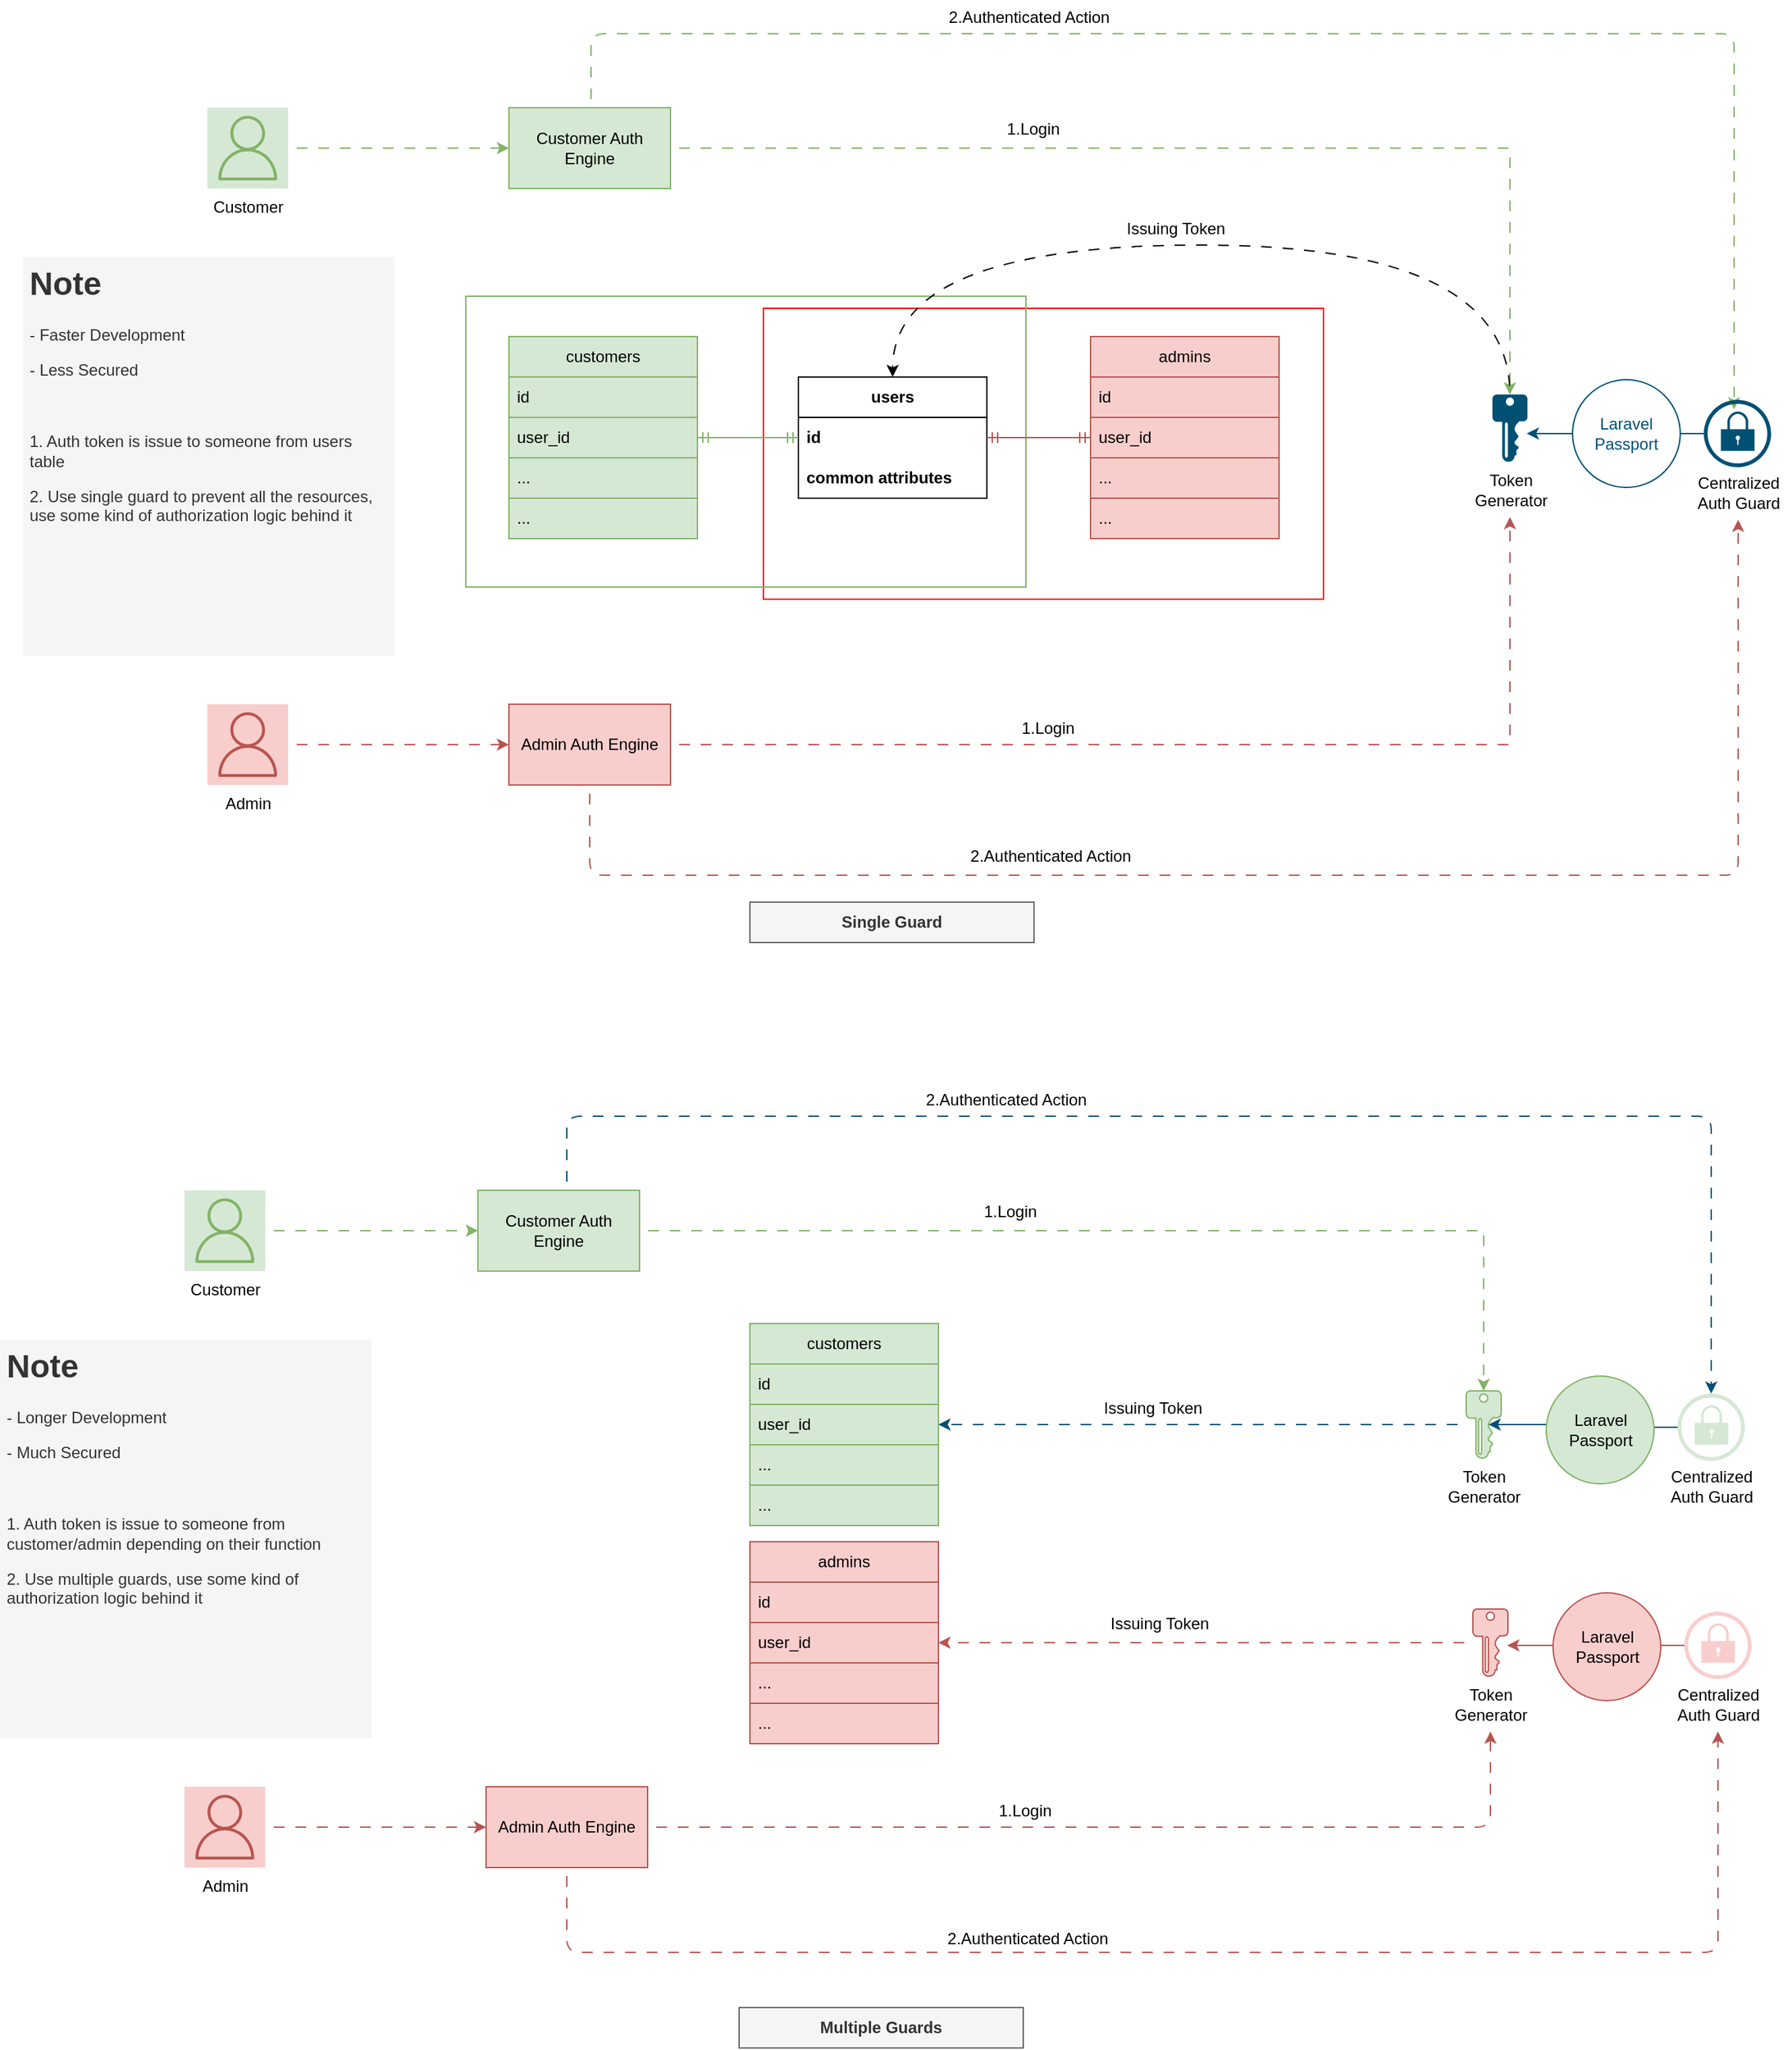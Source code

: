 <mxfile version="20.6.1" type="device"><diagram id="7VsxUkJLq-UNggSDl93x" name="Authentication"><mxGraphModel dx="1826" dy="773" grid="0" gridSize="16" guides="1" tooltips="1" connect="1" arrows="1" fold="1" page="0" pageScale="1" pageWidth="1169" pageHeight="827" math="0" shadow="0"><root><UserObject label="" animation="show u7_mKnSId3BtWsHqWrX--9 fade&#10;wait 1000&#10;show u7_mKnSId3BtWsHqWrX--41 fade&#10;wait 1000&#10;" id="0"><mxCell/></UserObject><mxCell id="1" parent="0"/><mxCell id="u7_mKnSId3BtWsHqWrX--27" value="" style="rounded=0;whiteSpace=wrap;html=1;fillColor=none;strokeColor=#FF0000;" parent="1" vertex="1"><mxGeometry x="429" y="449" width="416" height="216" as="geometry"/></mxCell><mxCell id="u7_mKnSId3BtWsHqWrX--24" value="" style="rounded=0;whiteSpace=wrap;html=1;fillColor=none;strokeColor=#82B366;" parent="1" vertex="1"><mxGeometry x="208" y="440" width="416" height="216" as="geometry"/></mxCell><mxCell id="u7_mKnSId3BtWsHqWrX--1" value="&lt;b&gt;users&lt;/b&gt;" style="swimlane;fontStyle=0;childLayout=stackLayout;horizontal=1;startSize=30;horizontalStack=0;resizeParent=1;resizeParentMax=0;resizeLast=0;collapsible=1;marginBottom=0;whiteSpace=wrap;html=1;" parent="1" vertex="1"><mxGeometry x="455" y="500" width="140" height="90" as="geometry"/></mxCell><mxCell id="u7_mKnSId3BtWsHqWrX--2" value="&lt;b&gt;id&lt;/b&gt;" style="text;strokeColor=none;fillColor=none;align=left;verticalAlign=middle;spacingLeft=4;spacingRight=4;overflow=hidden;points=[[0,0.5],[1,0.5]];portConstraint=eastwest;rotatable=0;whiteSpace=wrap;html=1;" parent="u7_mKnSId3BtWsHqWrX--1" vertex="1"><mxGeometry y="30" width="140" height="30" as="geometry"/></mxCell><mxCell id="u7_mKnSId3BtWsHqWrX--3" value="&lt;b&gt;common attributes&lt;/b&gt;" style="text;strokeColor=none;fillColor=none;align=left;verticalAlign=middle;spacingLeft=4;spacingRight=4;overflow=hidden;points=[[0,0.5],[1,0.5]];portConstraint=eastwest;rotatable=0;whiteSpace=wrap;html=1;" parent="u7_mKnSId3BtWsHqWrX--1" vertex="1"><mxGeometry y="60" width="140" height="30" as="geometry"/></mxCell><mxCell id="u7_mKnSId3BtWsHqWrX--9" style="edgeStyle=orthogonalEdgeStyle;rounded=0;orthogonalLoop=1;jettySize=auto;html=1;entryX=0;entryY=0.5;entryDx=0;entryDy=0;fillColor=#d5e8d4;strokeColor=#82b366;flowAnimation=1;" parent="1" source="u7_mKnSId3BtWsHqWrX--6" target="u7_mKnSId3BtWsHqWrX--8" edge="1"><mxGeometry relative="1" as="geometry"/></mxCell><mxCell id="u7_mKnSId3BtWsHqWrX--6" value="Customer" style="sketch=0;outlineConnect=0;strokeColor=#82b366;fillColor=#d5e8d4;dashed=0;verticalLabelPosition=bottom;verticalAlign=top;align=center;html=1;fontSize=12;fontStyle=0;aspect=fixed;shape=mxgraph.aws4.resourceIcon;resIcon=mxgraph.aws4.user;" parent="1" vertex="1"><mxGeometry x="16" y="300" width="60" height="60" as="geometry"/></mxCell><mxCell id="Su6Qypzqp3jDOABbKxJ--6" style="edgeStyle=orthogonalEdgeStyle;rounded=0;orthogonalLoop=1;jettySize=auto;html=1;entryX=0.5;entryY=0;entryDx=0;entryDy=0;entryPerimeter=0;fillColor=#d5e8d4;strokeColor=#82b366;flowAnimation=1;" edge="1" parent="1" source="u7_mKnSId3BtWsHqWrX--8" target="Su6Qypzqp3jDOABbKxJ--3"><mxGeometry relative="1" as="geometry"/></mxCell><mxCell id="Su6Qypzqp3jDOABbKxJ--13" style="edgeStyle=orthogonalEdgeStyle;rounded=1;orthogonalLoop=1;jettySize=auto;html=1;entryX=0.43;entryY=0.14;entryDx=0;entryDy=0;entryPerimeter=0;flowAnimation=1;fillColor=#d5e8d4;strokeColor=#82b366;" edge="1" parent="1"><mxGeometry relative="1" as="geometry"><mxPoint x="301" y="300" as="sourcePoint"/><mxPoint x="1150" y="524" as="targetPoint"/><Array as="points"><mxPoint x="301" y="245"/><mxPoint x="1150" y="245"/></Array></mxGeometry></mxCell><mxCell id="u7_mKnSId3BtWsHqWrX--8" value="Customer Auth Engine" style="rounded=0;whiteSpace=wrap;html=1;fillColor=#d5e8d4;strokeColor=#82b366;" parent="1" vertex="1"><mxGeometry x="240" y="300" width="120" height="60" as="geometry"/></mxCell><mxCell id="u7_mKnSId3BtWsHqWrX--10" value="customers" style="swimlane;fontStyle=0;childLayout=stackLayout;horizontal=1;startSize=30;horizontalStack=0;resizeParent=1;resizeParentMax=0;resizeLast=0;collapsible=1;marginBottom=0;whiteSpace=wrap;html=1;fillColor=#d5e8d4;strokeColor=#82b366;" parent="1" vertex="1"><mxGeometry x="240" y="470" width="140" height="150" as="geometry"/></mxCell><mxCell id="u7_mKnSId3BtWsHqWrX--11" value="id" style="text;strokeColor=#82b366;fillColor=#d5e8d4;align=left;verticalAlign=middle;spacingLeft=4;spacingRight=4;overflow=hidden;points=[[0,0.5],[1,0.5]];portConstraint=eastwest;rotatable=0;whiteSpace=wrap;html=1;" parent="u7_mKnSId3BtWsHqWrX--10" vertex="1"><mxGeometry y="30" width="140" height="30" as="geometry"/></mxCell><mxCell id="u7_mKnSId3BtWsHqWrX--12" value="user_id" style="text;strokeColor=#82b366;fillColor=#d5e8d4;align=left;verticalAlign=middle;spacingLeft=4;spacingRight=4;overflow=hidden;points=[[0,0.5],[1,0.5]];portConstraint=eastwest;rotatable=0;whiteSpace=wrap;html=1;" parent="u7_mKnSId3BtWsHqWrX--10" vertex="1"><mxGeometry y="60" width="140" height="30" as="geometry"/></mxCell><mxCell id="u7_mKnSId3BtWsHqWrX--14" value="..." style="text;strokeColor=#82b366;fillColor=#d5e8d4;align=left;verticalAlign=middle;spacingLeft=4;spacingRight=4;overflow=hidden;points=[[0,0.5],[1,0.5]];portConstraint=eastwest;rotatable=0;whiteSpace=wrap;html=1;" parent="u7_mKnSId3BtWsHqWrX--10" vertex="1"><mxGeometry y="90" width="140" height="30" as="geometry"/></mxCell><mxCell id="u7_mKnSId3BtWsHqWrX--13" value="..." style="text;strokeColor=#82b366;fillColor=#d5e8d4;align=left;verticalAlign=middle;spacingLeft=4;spacingRight=4;overflow=hidden;points=[[0,0.5],[1,0.5]];portConstraint=eastwest;rotatable=0;whiteSpace=wrap;html=1;" parent="u7_mKnSId3BtWsHqWrX--10" vertex="1"><mxGeometry y="120" width="140" height="30" as="geometry"/></mxCell><mxCell id="u7_mKnSId3BtWsHqWrX--15" value="admins" style="swimlane;fontStyle=0;childLayout=stackLayout;horizontal=1;startSize=30;horizontalStack=0;resizeParent=1;resizeParentMax=0;resizeLast=0;collapsible=1;marginBottom=0;whiteSpace=wrap;html=1;fillColor=#f8cecc;strokeColor=#b85450;" parent="1" vertex="1"><mxGeometry x="672" y="470" width="140" height="150" as="geometry"/></mxCell><mxCell id="u7_mKnSId3BtWsHqWrX--16" value="id" style="text;strokeColor=#b85450;fillColor=#f8cecc;align=left;verticalAlign=middle;spacingLeft=4;spacingRight=4;overflow=hidden;points=[[0,0.5],[1,0.5]];portConstraint=eastwest;rotatable=0;whiteSpace=wrap;html=1;" parent="u7_mKnSId3BtWsHqWrX--15" vertex="1"><mxGeometry y="30" width="140" height="30" as="geometry"/></mxCell><mxCell id="u7_mKnSId3BtWsHqWrX--17" value="user_id" style="text;strokeColor=#b85450;fillColor=#f8cecc;align=left;verticalAlign=middle;spacingLeft=4;spacingRight=4;overflow=hidden;points=[[0,0.5],[1,0.5]];portConstraint=eastwest;rotatable=0;whiteSpace=wrap;html=1;" parent="u7_mKnSId3BtWsHqWrX--15" vertex="1"><mxGeometry y="60" width="140" height="30" as="geometry"/></mxCell><mxCell id="u7_mKnSId3BtWsHqWrX--18" value="..." style="text;strokeColor=#b85450;fillColor=#f8cecc;align=left;verticalAlign=middle;spacingLeft=4;spacingRight=4;overflow=hidden;points=[[0,0.5],[1,0.5]];portConstraint=eastwest;rotatable=0;whiteSpace=wrap;html=1;" parent="u7_mKnSId3BtWsHqWrX--15" vertex="1"><mxGeometry y="90" width="140" height="30" as="geometry"/></mxCell><mxCell id="u7_mKnSId3BtWsHqWrX--19" value="..." style="text;strokeColor=#b85450;fillColor=#f8cecc;align=left;verticalAlign=middle;spacingLeft=4;spacingRight=4;overflow=hidden;points=[[0,0.5],[1,0.5]];portConstraint=eastwest;rotatable=0;whiteSpace=wrap;html=1;" parent="u7_mKnSId3BtWsHqWrX--15" vertex="1"><mxGeometry y="120" width="140" height="30" as="geometry"/></mxCell><mxCell id="u7_mKnSId3BtWsHqWrX--21" value="" style="edgeStyle=entityRelationEdgeStyle;fontSize=12;html=1;endArrow=ERmandOne;startArrow=ERmandOne;rounded=0;entryX=0;entryY=0.5;entryDx=0;entryDy=0;exitX=1;exitY=0.5;exitDx=0;exitDy=0;fillColor=#d5e8d4;strokeColor=#82b366;flowAnimation=0;" parent="1" source="u7_mKnSId3BtWsHqWrX--12" target="u7_mKnSId3BtWsHqWrX--2" edge="1"><mxGeometry width="100" height="100" relative="1" as="geometry"><mxPoint x="495" y="690" as="sourcePoint"/><mxPoint x="595" y="590" as="targetPoint"/></mxGeometry></mxCell><mxCell id="u7_mKnSId3BtWsHqWrX--22" value="" style="edgeStyle=entityRelationEdgeStyle;fontSize=12;html=1;endArrow=ERmandOne;startArrow=ERmandOne;rounded=0;entryX=1;entryY=0.5;entryDx=0;entryDy=0;exitX=0;exitY=0.5;exitDx=0;exitDy=0;flowAnimation=0;fillColor=#f8cecc;strokeColor=#b85450;" parent="1" source="u7_mKnSId3BtWsHqWrX--17" target="u7_mKnSId3BtWsHqWrX--2" edge="1"><mxGeometry width="100" height="100" relative="1" as="geometry"><mxPoint x="365" y="555" as="sourcePoint"/><mxPoint x="465" y="435" as="targetPoint"/></mxGeometry></mxCell><mxCell id="u7_mKnSId3BtWsHqWrX--28" style="edgeStyle=orthogonalEdgeStyle;rounded=0;orthogonalLoop=1;jettySize=auto;html=1;entryX=0;entryY=0.5;entryDx=0;entryDy=0;fillColor=#f8cecc;strokeColor=#b85450;flowAnimation=1;" parent="1" source="u7_mKnSId3BtWsHqWrX--29" target="u7_mKnSId3BtWsHqWrX--30" edge="1"><mxGeometry relative="1" as="geometry"/></mxCell><mxCell id="u7_mKnSId3BtWsHqWrX--29" value="Admin" style="sketch=0;outlineConnect=0;strokeColor=#b85450;fillColor=#f8cecc;dashed=0;verticalLabelPosition=bottom;verticalAlign=top;align=center;html=1;fontSize=12;fontStyle=0;aspect=fixed;shape=mxgraph.aws4.resourceIcon;resIcon=mxgraph.aws4.user;" parent="1" vertex="1"><mxGeometry x="16" y="743" width="60" height="60" as="geometry"/></mxCell><mxCell id="u7_mKnSId3BtWsHqWrX--42" style="edgeStyle=orthogonalEdgeStyle;rounded=0;orthogonalLoop=1;jettySize=auto;html=1;flowAnimation=1;fillColor=#f8cecc;strokeColor=#b85450;" parent="1" source="u7_mKnSId3BtWsHqWrX--30" target="u7_mKnSId3BtWsHqWrX--37" edge="1"><mxGeometry relative="1" as="geometry"/></mxCell><mxCell id="Su6Qypzqp3jDOABbKxJ--12" style="edgeStyle=orthogonalEdgeStyle;orthogonalLoop=1;jettySize=auto;html=1;rounded=1;flowAnimation=1;fillColor=#f8cecc;strokeColor=#b85450;" edge="1" parent="1" source="u7_mKnSId3BtWsHqWrX--30" target="Su6Qypzqp3jDOABbKxJ--9"><mxGeometry relative="1" as="geometry"><Array as="points"><mxPoint x="300" y="870"/><mxPoint x="1153" y="870"/></Array></mxGeometry></mxCell><mxCell id="u7_mKnSId3BtWsHqWrX--30" value="Admin Auth Engine" style="rounded=0;whiteSpace=wrap;html=1;fillColor=#f8cecc;strokeColor=#b85450;" parent="1" vertex="1"><mxGeometry x="240" y="743" width="120" height="60" as="geometry"/></mxCell><mxCell id="u7_mKnSId3BtWsHqWrX--37" value="Token &lt;br&gt;Generator" style="text;html=1;align=center;verticalAlign=middle;resizable=0;points=[];autosize=1;strokeColor=none;fillColor=none;" parent="1" vertex="1"><mxGeometry x="947.5" y="563" width="72" height="41" as="geometry"/></mxCell><mxCell id="Su6Qypzqp3jDOABbKxJ--1" value="&lt;h1&gt;Note&lt;/h1&gt;&lt;p&gt;- Faster Development&lt;/p&gt;&lt;p&gt;- Less Secured&lt;/p&gt;&lt;p&gt;&lt;br&gt;&lt;/p&gt;&lt;p&gt;1. Auth token is issue to&amp;nbsp;&lt;span style=&quot;background-color: initial;&quot;&gt;someone from users table&lt;/span&gt;&lt;/p&gt;&lt;p&gt;&lt;span style=&quot;background-color: initial;&quot;&gt;2. Use single guard to prevent all the resources, use some kind of authorization logic behind it&lt;/span&gt;&lt;/p&gt;" style="text;html=1;strokeColor=none;fillColor=#f5f5f5;spacing=5;spacingTop=-20;whiteSpace=wrap;overflow=hidden;rounded=0;fontColor=#333333;" vertex="1" parent="1"><mxGeometry x="-121" y="411" width="276" height="296" as="geometry"/></mxCell><mxCell id="Su6Qypzqp3jDOABbKxJ--7" style="edgeStyle=orthogonalEdgeStyle;orthogonalLoop=1;jettySize=auto;html=1;entryX=0.5;entryY=0;entryDx=0;entryDy=0;curved=1;flowAnimation=1;" edge="1" parent="1" source="Su6Qypzqp3jDOABbKxJ--3" target="u7_mKnSId3BtWsHqWrX--1"><mxGeometry relative="1" as="geometry"><Array as="points"><mxPoint x="984" y="402"/><mxPoint x="525" y="402"/></Array></mxGeometry></mxCell><mxCell id="Su6Qypzqp3jDOABbKxJ--3" value="" style="sketch=0;aspect=fixed;pointerEvents=1;shadow=0;dashed=0;html=1;strokeColor=none;labelPosition=center;verticalLabelPosition=bottom;verticalAlign=top;align=center;fillColor=#005073;shape=mxgraph.mscae.enterprise.key_permissions" vertex="1" parent="1"><mxGeometry x="970.5" y="513" width="26" height="50" as="geometry"/></mxCell><mxCell id="Su6Qypzqp3jDOABbKxJ--11" style="edgeStyle=orthogonalEdgeStyle;curved=1;orthogonalLoop=1;jettySize=auto;html=1;entryX=0.981;entryY=0.58;entryDx=0;entryDy=0;entryPerimeter=0;strokeColor=#005073;" edge="1" parent="1" source="Su6Qypzqp3jDOABbKxJ--8" target="Su6Qypzqp3jDOABbKxJ--3"><mxGeometry relative="1" as="geometry"/></mxCell><mxCell id="Su6Qypzqp3jDOABbKxJ--8" value="" style="sketch=0;points=[[0.5,0,0],[1,0.5,0],[0.5,1,0],[0,0.5,0],[0.145,0.145,0],[0.856,0.145,0],[0.855,0.856,0],[0.145,0.855,0]];verticalLabelPosition=bottom;html=1;verticalAlign=top;aspect=fixed;align=center;pointerEvents=1;shape=mxgraph.cisco19.lock;fillColor=#005073;strokeColor=none;" vertex="1" parent="1"><mxGeometry x="1127.5" y="517" width="50" height="50" as="geometry"/></mxCell><mxCell id="Su6Qypzqp3jDOABbKxJ--9" value="Centralized &lt;br&gt;Auth Guard" style="text;html=1;align=center;verticalAlign=middle;resizable=0;points=[];autosize=1;strokeColor=none;fillColor=none;" vertex="1" parent="1"><mxGeometry x="1113" y="565" width="79" height="41" as="geometry"/></mxCell><mxCell id="Su6Qypzqp3jDOABbKxJ--14" value="1.Login" style="text;html=1;align=center;verticalAlign=middle;resizable=0;points=[];autosize=1;strokeColor=none;fillColor=none;" vertex="1" parent="1"><mxGeometry x="611" y="748" width="57" height="26" as="geometry"/></mxCell><mxCell id="Su6Qypzqp3jDOABbKxJ--15" value="1.Login" style="text;html=1;align=center;verticalAlign=middle;resizable=0;points=[];autosize=1;strokeColor=none;fillColor=none;" vertex="1" parent="1"><mxGeometry x="600" y="303" width="57" height="26" as="geometry"/></mxCell><mxCell id="Su6Qypzqp3jDOABbKxJ--16" value="Laravel Passport" style="ellipse;whiteSpace=wrap;html=1;aspect=fixed;strokeColor=#005073;fontColor=#005073;" vertex="1" parent="1"><mxGeometry x="1030" y="502" width="80" height="80" as="geometry"/></mxCell><mxCell id="Su6Qypzqp3jDOABbKxJ--17" value="2.Authenticated Action" style="text;html=1;align=center;verticalAlign=middle;resizable=0;points=[];autosize=1;strokeColor=none;fillColor=none;" vertex="1" parent="1"><mxGeometry x="557" y="220" width="137" height="26" as="geometry"/></mxCell><mxCell id="Su6Qypzqp3jDOABbKxJ--18" value="2.Authenticated Action" style="text;html=1;align=center;verticalAlign=middle;resizable=0;points=[];autosize=1;strokeColor=none;fillColor=none;" vertex="1" parent="1"><mxGeometry x="573" y="843" width="137" height="26" as="geometry"/></mxCell><mxCell id="Su6Qypzqp3jDOABbKxJ--19" value="Issuing Token" style="text;html=1;align=center;verticalAlign=middle;resizable=0;points=[];autosize=1;strokeColor=none;fillColor=none;fontColor=#000000;" vertex="1" parent="1"><mxGeometry x="689" y="377" width="91" height="26" as="geometry"/></mxCell><mxCell id="Su6Qypzqp3jDOABbKxJ--65" style="edgeStyle=orthogonalEdgeStyle;rounded=0;orthogonalLoop=1;jettySize=auto;html=1;entryX=0;entryY=0.5;entryDx=0;entryDy=0;fillColor=#d5e8d4;strokeColor=#82b366;flowAnimation=1;" edge="1" parent="1" source="Su6Qypzqp3jDOABbKxJ--66" target="Su6Qypzqp3jDOABbKxJ--69"><mxGeometry relative="1" as="geometry"/></mxCell><mxCell id="Su6Qypzqp3jDOABbKxJ--66" value="Customer" style="sketch=0;outlineConnect=0;strokeColor=#82b366;fillColor=#d5e8d4;dashed=0;verticalLabelPosition=bottom;verticalAlign=top;align=center;html=1;fontSize=12;fontStyle=0;aspect=fixed;shape=mxgraph.aws4.resourceIcon;resIcon=mxgraph.aws4.user;" vertex="1" parent="1"><mxGeometry x="-1" y="1104" width="60" height="60" as="geometry"/></mxCell><mxCell id="Su6Qypzqp3jDOABbKxJ--67" style="edgeStyle=orthogonalEdgeStyle;rounded=0;orthogonalLoop=1;jettySize=auto;html=1;entryX=0.5;entryY=0;entryDx=0;entryDy=0;entryPerimeter=0;fillColor=#d5e8d4;strokeColor=#82b366;flowAnimation=1;" edge="1" parent="1" source="Su6Qypzqp3jDOABbKxJ--69" target="Su6Qypzqp3jDOABbKxJ--90"><mxGeometry relative="1" as="geometry"/></mxCell><mxCell id="Su6Qypzqp3jDOABbKxJ--106" style="edgeStyle=orthogonalEdgeStyle;rounded=1;orthogonalLoop=1;jettySize=auto;html=1;entryX=0.5;entryY=0;entryDx=0;entryDy=0;entryPerimeter=0;strokeColor=#005073;fontColor=#000000;flowAnimation=1;" edge="1" parent="1" source="Su6Qypzqp3jDOABbKxJ--69" target="Su6Qypzqp3jDOABbKxJ--92"><mxGeometry relative="1" as="geometry"><Array as="points"><mxPoint x="283" y="1049"/><mxPoint x="1133" y="1049"/></Array></mxGeometry></mxCell><mxCell id="Su6Qypzqp3jDOABbKxJ--69" value="Customer Auth Engine" style="rounded=0;whiteSpace=wrap;html=1;fillColor=#d5e8d4;strokeColor=#82b366;" vertex="1" parent="1"><mxGeometry x="217" y="1104" width="120" height="60" as="geometry"/></mxCell><mxCell id="Su6Qypzqp3jDOABbKxJ--70" value="customers" style="swimlane;fontStyle=0;childLayout=stackLayout;horizontal=1;startSize=30;horizontalStack=0;resizeParent=1;resizeParentMax=0;resizeLast=0;collapsible=1;marginBottom=0;whiteSpace=wrap;html=1;fillColor=#d5e8d4;strokeColor=#82b366;" vertex="1" parent="1"><mxGeometry x="419" y="1203" width="140" height="150" as="geometry"/></mxCell><mxCell id="Su6Qypzqp3jDOABbKxJ--71" value="id" style="text;strokeColor=#82b366;fillColor=#d5e8d4;align=left;verticalAlign=middle;spacingLeft=4;spacingRight=4;overflow=hidden;points=[[0,0.5],[1,0.5]];portConstraint=eastwest;rotatable=0;whiteSpace=wrap;html=1;" vertex="1" parent="Su6Qypzqp3jDOABbKxJ--70"><mxGeometry y="30" width="140" height="30" as="geometry"/></mxCell><mxCell id="Su6Qypzqp3jDOABbKxJ--72" value="user_id" style="text;strokeColor=#82b366;fillColor=#d5e8d4;align=left;verticalAlign=middle;spacingLeft=4;spacingRight=4;overflow=hidden;points=[[0,0.5],[1,0.5]];portConstraint=eastwest;rotatable=0;whiteSpace=wrap;html=1;" vertex="1" parent="Su6Qypzqp3jDOABbKxJ--70"><mxGeometry y="60" width="140" height="30" as="geometry"/></mxCell><mxCell id="Su6Qypzqp3jDOABbKxJ--73" value="..." style="text;strokeColor=#82b366;fillColor=#d5e8d4;align=left;verticalAlign=middle;spacingLeft=4;spacingRight=4;overflow=hidden;points=[[0,0.5],[1,0.5]];portConstraint=eastwest;rotatable=0;whiteSpace=wrap;html=1;" vertex="1" parent="Su6Qypzqp3jDOABbKxJ--70"><mxGeometry y="90" width="140" height="30" as="geometry"/></mxCell><mxCell id="Su6Qypzqp3jDOABbKxJ--74" value="..." style="text;strokeColor=#82b366;fillColor=#d5e8d4;align=left;verticalAlign=middle;spacingLeft=4;spacingRight=4;overflow=hidden;points=[[0,0.5],[1,0.5]];portConstraint=eastwest;rotatable=0;whiteSpace=wrap;html=1;" vertex="1" parent="Su6Qypzqp3jDOABbKxJ--70"><mxGeometry y="120" width="140" height="30" as="geometry"/></mxCell><mxCell id="Su6Qypzqp3jDOABbKxJ--75" value="admins" style="swimlane;fontStyle=0;childLayout=stackLayout;horizontal=1;startSize=30;horizontalStack=0;resizeParent=1;resizeParentMax=0;resizeLast=0;collapsible=1;marginBottom=0;whiteSpace=wrap;html=1;fillColor=#f8cecc;strokeColor=#b85450;" vertex="1" parent="1"><mxGeometry x="419" y="1365" width="140" height="150" as="geometry"/></mxCell><mxCell id="Su6Qypzqp3jDOABbKxJ--76" value="id" style="text;strokeColor=#b85450;fillColor=#f8cecc;align=left;verticalAlign=middle;spacingLeft=4;spacingRight=4;overflow=hidden;points=[[0,0.5],[1,0.5]];portConstraint=eastwest;rotatable=0;whiteSpace=wrap;html=1;" vertex="1" parent="Su6Qypzqp3jDOABbKxJ--75"><mxGeometry y="30" width="140" height="30" as="geometry"/></mxCell><mxCell id="Su6Qypzqp3jDOABbKxJ--77" value="user_id" style="text;strokeColor=#b85450;fillColor=#f8cecc;align=left;verticalAlign=middle;spacingLeft=4;spacingRight=4;overflow=hidden;points=[[0,0.5],[1,0.5]];portConstraint=eastwest;rotatable=0;whiteSpace=wrap;html=1;" vertex="1" parent="Su6Qypzqp3jDOABbKxJ--75"><mxGeometry y="60" width="140" height="30" as="geometry"/></mxCell><mxCell id="Su6Qypzqp3jDOABbKxJ--78" value="..." style="text;strokeColor=#b85450;fillColor=#f8cecc;align=left;verticalAlign=middle;spacingLeft=4;spacingRight=4;overflow=hidden;points=[[0,0.5],[1,0.5]];portConstraint=eastwest;rotatable=0;whiteSpace=wrap;html=1;" vertex="1" parent="Su6Qypzqp3jDOABbKxJ--75"><mxGeometry y="90" width="140" height="30" as="geometry"/></mxCell><mxCell id="Su6Qypzqp3jDOABbKxJ--79" value="..." style="text;strokeColor=#b85450;fillColor=#f8cecc;align=left;verticalAlign=middle;spacingLeft=4;spacingRight=4;overflow=hidden;points=[[0,0.5],[1,0.5]];portConstraint=eastwest;rotatable=0;whiteSpace=wrap;html=1;" vertex="1" parent="Su6Qypzqp3jDOABbKxJ--75"><mxGeometry y="120" width="140" height="30" as="geometry"/></mxCell><mxCell id="Su6Qypzqp3jDOABbKxJ--82" style="edgeStyle=orthogonalEdgeStyle;rounded=0;orthogonalLoop=1;jettySize=auto;html=1;entryX=0;entryY=0.5;entryDx=0;entryDy=0;fillColor=#f8cecc;strokeColor=#b85450;flowAnimation=1;" edge="1" parent="1" source="Su6Qypzqp3jDOABbKxJ--83" target="Su6Qypzqp3jDOABbKxJ--86"><mxGeometry relative="1" as="geometry"/></mxCell><mxCell id="Su6Qypzqp3jDOABbKxJ--83" value="Admin" style="sketch=0;outlineConnect=0;strokeColor=#b85450;fillColor=#f8cecc;dashed=0;verticalLabelPosition=bottom;verticalAlign=top;align=center;html=1;fontSize=12;fontStyle=0;aspect=fixed;shape=mxgraph.aws4.resourceIcon;resIcon=mxgraph.aws4.user;" vertex="1" parent="1"><mxGeometry x="-1" y="1547" width="60" height="60" as="geometry"/></mxCell><mxCell id="Su6Qypzqp3jDOABbKxJ--107" style="edgeStyle=orthogonalEdgeStyle;rounded=1;orthogonalLoop=1;jettySize=auto;html=1;strokeColor=#b85450;fontColor=#000000;flowAnimation=1;fillColor=#f8cecc;" edge="1" parent="1" source="Su6Qypzqp3jDOABbKxJ--86" target="Su6Qypzqp3jDOABbKxJ--100"><mxGeometry relative="1" as="geometry"/></mxCell><mxCell id="Su6Qypzqp3jDOABbKxJ--108" style="edgeStyle=orthogonalEdgeStyle;rounded=1;orthogonalLoop=1;jettySize=auto;html=1;strokeColor=#b85450;fontColor=#000000;flowAnimation=1;fillColor=#f8cecc;" edge="1" parent="1" source="Su6Qypzqp3jDOABbKxJ--86" target="Su6Qypzqp3jDOABbKxJ--104"><mxGeometry relative="1" as="geometry"><Array as="points"><mxPoint x="283" y="1670"/><mxPoint x="1138" y="1670"/></Array></mxGeometry></mxCell><mxCell id="Su6Qypzqp3jDOABbKxJ--86" value="Admin Auth Engine" style="rounded=0;whiteSpace=wrap;html=1;fillColor=#f8cecc;strokeColor=#b85450;" vertex="1" parent="1"><mxGeometry x="223" y="1547" width="120" height="60" as="geometry"/></mxCell><mxCell id="Su6Qypzqp3jDOABbKxJ--87" value="Token &lt;br&gt;Generator" style="text;html=1;align=center;verticalAlign=middle;resizable=0;points=[];autosize=1;strokeColor=none;fillColor=none;" vertex="1" parent="1"><mxGeometry x="928" y="1303" width="72" height="41" as="geometry"/></mxCell><mxCell id="Su6Qypzqp3jDOABbKxJ--88" value="&lt;h1&gt;Note&lt;/h1&gt;&lt;p&gt;- Longer Development&lt;/p&gt;&lt;p&gt;- Much Secured&lt;/p&gt;&lt;p&gt;&lt;br&gt;&lt;/p&gt;&lt;p&gt;1. Auth token is issue to someone from customer/admin depending on their function&lt;/p&gt;&lt;p&gt;&lt;span style=&quot;background-color: initial;&quot;&gt;2. Use multiple guards, use some kind of authorization logic behind it&lt;/span&gt;&lt;/p&gt;" style="text;html=1;strokeColor=none;fillColor=#f5f5f5;spacing=5;spacingTop=-20;whiteSpace=wrap;overflow=hidden;rounded=0;fontColor=#333333;" vertex="1" parent="1"><mxGeometry x="-138" y="1215" width="276" height="296" as="geometry"/></mxCell><mxCell id="Su6Qypzqp3jDOABbKxJ--111" style="edgeStyle=orthogonalEdgeStyle;rounded=1;orthogonalLoop=1;jettySize=auto;html=1;strokeColor=#005073;fontColor=#000000;flowAnimation=1;" edge="1" parent="1" source="Su6Qypzqp3jDOABbKxJ--90" target="Su6Qypzqp3jDOABbKxJ--72"><mxGeometry relative="1" as="geometry"/></mxCell><mxCell id="Su6Qypzqp3jDOABbKxJ--90" value="" style="sketch=0;aspect=fixed;pointerEvents=1;shadow=0;dashed=0;html=1;strokeColor=#82b366;labelPosition=center;verticalLabelPosition=bottom;verticalAlign=top;align=center;fillColor=#d5e8d4;shape=mxgraph.mscae.enterprise.key_permissions" vertex="1" parent="1"><mxGeometry x="951" y="1253" width="26" height="50" as="geometry"/></mxCell><mxCell id="Su6Qypzqp3jDOABbKxJ--112" style="edgeStyle=orthogonalEdgeStyle;rounded=1;orthogonalLoop=1;jettySize=auto;html=1;entryX=0.64;entryY=0.5;entryDx=0;entryDy=0;entryPerimeter=0;strokeColor=#005073;fontColor=#000000;" edge="1" parent="1" source="Su6Qypzqp3jDOABbKxJ--92" target="Su6Qypzqp3jDOABbKxJ--90"><mxGeometry relative="1" as="geometry"/></mxCell><mxCell id="Su6Qypzqp3jDOABbKxJ--92" value="" style="sketch=0;points=[[0.5,0,0],[1,0.5,0],[0.5,1,0],[0,0.5,0],[0.145,0.145,0],[0.856,0.145,0],[0.855,0.856,0],[0.145,0.855,0]];verticalLabelPosition=bottom;html=1;verticalAlign=top;aspect=fixed;align=center;pointerEvents=1;shape=mxgraph.cisco19.lock;fillColor=#d5e8d4;strokeColor=#82b366;" vertex="1" parent="1"><mxGeometry x="1108" y="1255" width="50" height="50" as="geometry"/></mxCell><mxCell id="Su6Qypzqp3jDOABbKxJ--93" value="Centralized &lt;br&gt;Auth Guard" style="text;html=1;align=center;verticalAlign=middle;resizable=0;points=[];autosize=1;strokeColor=none;fillColor=none;" vertex="1" parent="1"><mxGeometry x="1093.5" y="1303" width="79" height="41" as="geometry"/></mxCell><mxCell id="Su6Qypzqp3jDOABbKxJ--94" value="1.Login" style="text;html=1;align=center;verticalAlign=middle;resizable=0;points=[];autosize=1;strokeColor=none;fillColor=none;" vertex="1" parent="1"><mxGeometry x="594" y="1552" width="57" height="26" as="geometry"/></mxCell><mxCell id="Su6Qypzqp3jDOABbKxJ--95" value="1.Login" style="text;html=1;align=center;verticalAlign=middle;resizable=0;points=[];autosize=1;strokeColor=none;fillColor=none;" vertex="1" parent="1"><mxGeometry x="583" y="1107" width="57" height="26" as="geometry"/></mxCell><mxCell id="Su6Qypzqp3jDOABbKxJ--96" value="Laravel Passport" style="ellipse;whiteSpace=wrap;html=1;aspect=fixed;strokeColor=#82b366;fillColor=#d5e8d4;" vertex="1" parent="1"><mxGeometry x="1010.5" y="1242" width="80" height="80" as="geometry"/></mxCell><mxCell id="Su6Qypzqp3jDOABbKxJ--97" value="2.Authenticated Action" style="text;html=1;align=center;verticalAlign=middle;resizable=0;points=[];autosize=1;strokeColor=none;fillColor=none;" vertex="1" parent="1"><mxGeometry x="540" y="1024" width="137" height="26" as="geometry"/></mxCell><mxCell id="Su6Qypzqp3jDOABbKxJ--98" value="2.Authenticated Action" style="text;html=1;align=center;verticalAlign=middle;resizable=0;points=[];autosize=1;strokeColor=none;fillColor=none;" vertex="1" parent="1"><mxGeometry x="556" y="1647" width="137" height="26" as="geometry"/></mxCell><mxCell id="Su6Qypzqp3jDOABbKxJ--99" value="Issuing Token" style="text;html=1;align=center;verticalAlign=middle;resizable=0;points=[];autosize=1;strokeColor=none;fillColor=none;fontColor=#000000;" vertex="1" parent="1"><mxGeometry x="672" y="1253" width="91" height="26" as="geometry"/></mxCell><mxCell id="Su6Qypzqp3jDOABbKxJ--100" value="Token &lt;br&gt;Generator" style="text;html=1;align=center;verticalAlign=middle;resizable=0;points=[];autosize=1;strokeColor=none;fillColor=none;" vertex="1" parent="1"><mxGeometry x="933" y="1465" width="72" height="41" as="geometry"/></mxCell><mxCell id="Su6Qypzqp3jDOABbKxJ--109" style="edgeStyle=orthogonalEdgeStyle;rounded=1;orthogonalLoop=1;jettySize=auto;html=1;strokeColor=#b85450;fontColor=#000000;flowAnimation=1;fillColor=#f8cecc;" edge="1" parent="1" source="Su6Qypzqp3jDOABbKxJ--101" target="Su6Qypzqp3jDOABbKxJ--77"><mxGeometry relative="1" as="geometry"/></mxCell><mxCell id="Su6Qypzqp3jDOABbKxJ--101" value="" style="sketch=0;aspect=fixed;pointerEvents=1;shadow=0;dashed=0;html=1;strokeColor=#b85450;labelPosition=center;verticalLabelPosition=bottom;verticalAlign=top;align=center;fillColor=#f8cecc;shape=mxgraph.mscae.enterprise.key_permissions" vertex="1" parent="1"><mxGeometry x="956" y="1415" width="26" height="50" as="geometry"/></mxCell><mxCell id="Su6Qypzqp3jDOABbKxJ--102" style="edgeStyle=orthogonalEdgeStyle;curved=1;orthogonalLoop=1;jettySize=auto;html=1;entryX=0.981;entryY=0.58;entryDx=0;entryDy=0;entryPerimeter=0;strokeColor=#b85450;fillColor=#f8cecc;" edge="1" parent="1"><mxGeometry relative="1" as="geometry"><mxPoint x="1113" y="1442" as="sourcePoint"/><mxPoint x="981.506" y="1442" as="targetPoint"/></mxGeometry></mxCell><mxCell id="Su6Qypzqp3jDOABbKxJ--103" value="" style="sketch=0;points=[[0.5,0,0],[1,0.5,0],[0.5,1,0],[0,0.5,0],[0.145,0.145,0],[0.856,0.145,0],[0.855,0.856,0],[0.145,0.855,0]];verticalLabelPosition=bottom;html=1;verticalAlign=top;aspect=fixed;align=center;pointerEvents=1;shape=mxgraph.cisco19.lock;fillColor=#f8cecc;strokeColor=#b85450;" vertex="1" parent="1"><mxGeometry x="1113" y="1417" width="50" height="50" as="geometry"/></mxCell><mxCell id="Su6Qypzqp3jDOABbKxJ--104" value="Centralized &lt;br&gt;Auth Guard" style="text;html=1;align=center;verticalAlign=middle;resizable=0;points=[];autosize=1;strokeColor=none;fillColor=none;" vertex="1" parent="1"><mxGeometry x="1098.5" y="1465" width="79" height="41" as="geometry"/></mxCell><mxCell id="Su6Qypzqp3jDOABbKxJ--105" value="Laravel Passport" style="ellipse;whiteSpace=wrap;html=1;aspect=fixed;strokeColor=#b85450;fillColor=#f8cecc;" vertex="1" parent="1"><mxGeometry x="1015.5" y="1403" width="80" height="80" as="geometry"/></mxCell><mxCell id="Su6Qypzqp3jDOABbKxJ--113" value="Multiple Guards" style="text;html=1;strokeColor=#666666;fillColor=#f5f5f5;align=center;verticalAlign=middle;whiteSpace=wrap;rounded=0;fontColor=#333333;fontStyle=1" vertex="1" parent="1"><mxGeometry x="411" y="1711" width="211" height="30" as="geometry"/></mxCell><mxCell id="Su6Qypzqp3jDOABbKxJ--114" value="Single Guard" style="text;html=1;strokeColor=#666666;fillColor=#f5f5f5;align=center;verticalAlign=middle;whiteSpace=wrap;rounded=0;fontColor=#333333;fontStyle=1" vertex="1" parent="1"><mxGeometry x="419" y="890" width="211" height="30" as="geometry"/></mxCell><mxCell id="Su6Qypzqp3jDOABbKxJ--115" value="Issuing Token" style="text;html=1;align=center;verticalAlign=middle;resizable=0;points=[];autosize=1;strokeColor=none;fillColor=none;fontColor=#000000;" vertex="1" parent="1"><mxGeometry x="677" y="1413" width="91" height="26" as="geometry"/></mxCell></root></mxGraphModel></diagram></mxfile>